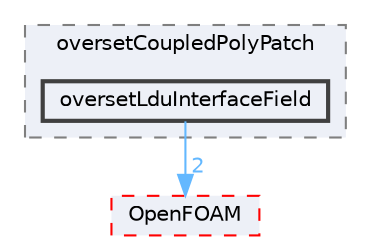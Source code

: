 digraph "src/overset/oversetCoupledPolyPatch/oversetLduInterfaceField"
{
 // LATEX_PDF_SIZE
  bgcolor="transparent";
  edge [fontname=Helvetica,fontsize=10,labelfontname=Helvetica,labelfontsize=10];
  node [fontname=Helvetica,fontsize=10,shape=box,height=0.2,width=0.4];
  compound=true
  subgraph clusterdir_61759e93040a29815afe1d0b610388a7 {
    graph [ bgcolor="#edf0f7", pencolor="grey50", label="oversetCoupledPolyPatch", fontname=Helvetica,fontsize=10 style="filled,dashed", URL="dir_61759e93040a29815afe1d0b610388a7.html",tooltip=""]
  dir_88673e3f71363479e2a3082d461bf0c0 [label="oversetLduInterfaceField", fillcolor="#edf0f7", color="grey25", style="filled,bold", URL="dir_88673e3f71363479e2a3082d461bf0c0.html",tooltip=""];
  }
  dir_c5473ff19b20e6ec4dfe5c310b3778a8 [label="OpenFOAM", fillcolor="#edf0f7", color="red", style="filled,dashed", URL="dir_c5473ff19b20e6ec4dfe5c310b3778a8.html",tooltip=""];
  dir_88673e3f71363479e2a3082d461bf0c0->dir_c5473ff19b20e6ec4dfe5c310b3778a8 [headlabel="2", labeldistance=1.5 headhref="dir_002759_002695.html" href="dir_002759_002695.html" color="steelblue1" fontcolor="steelblue1"];
}
